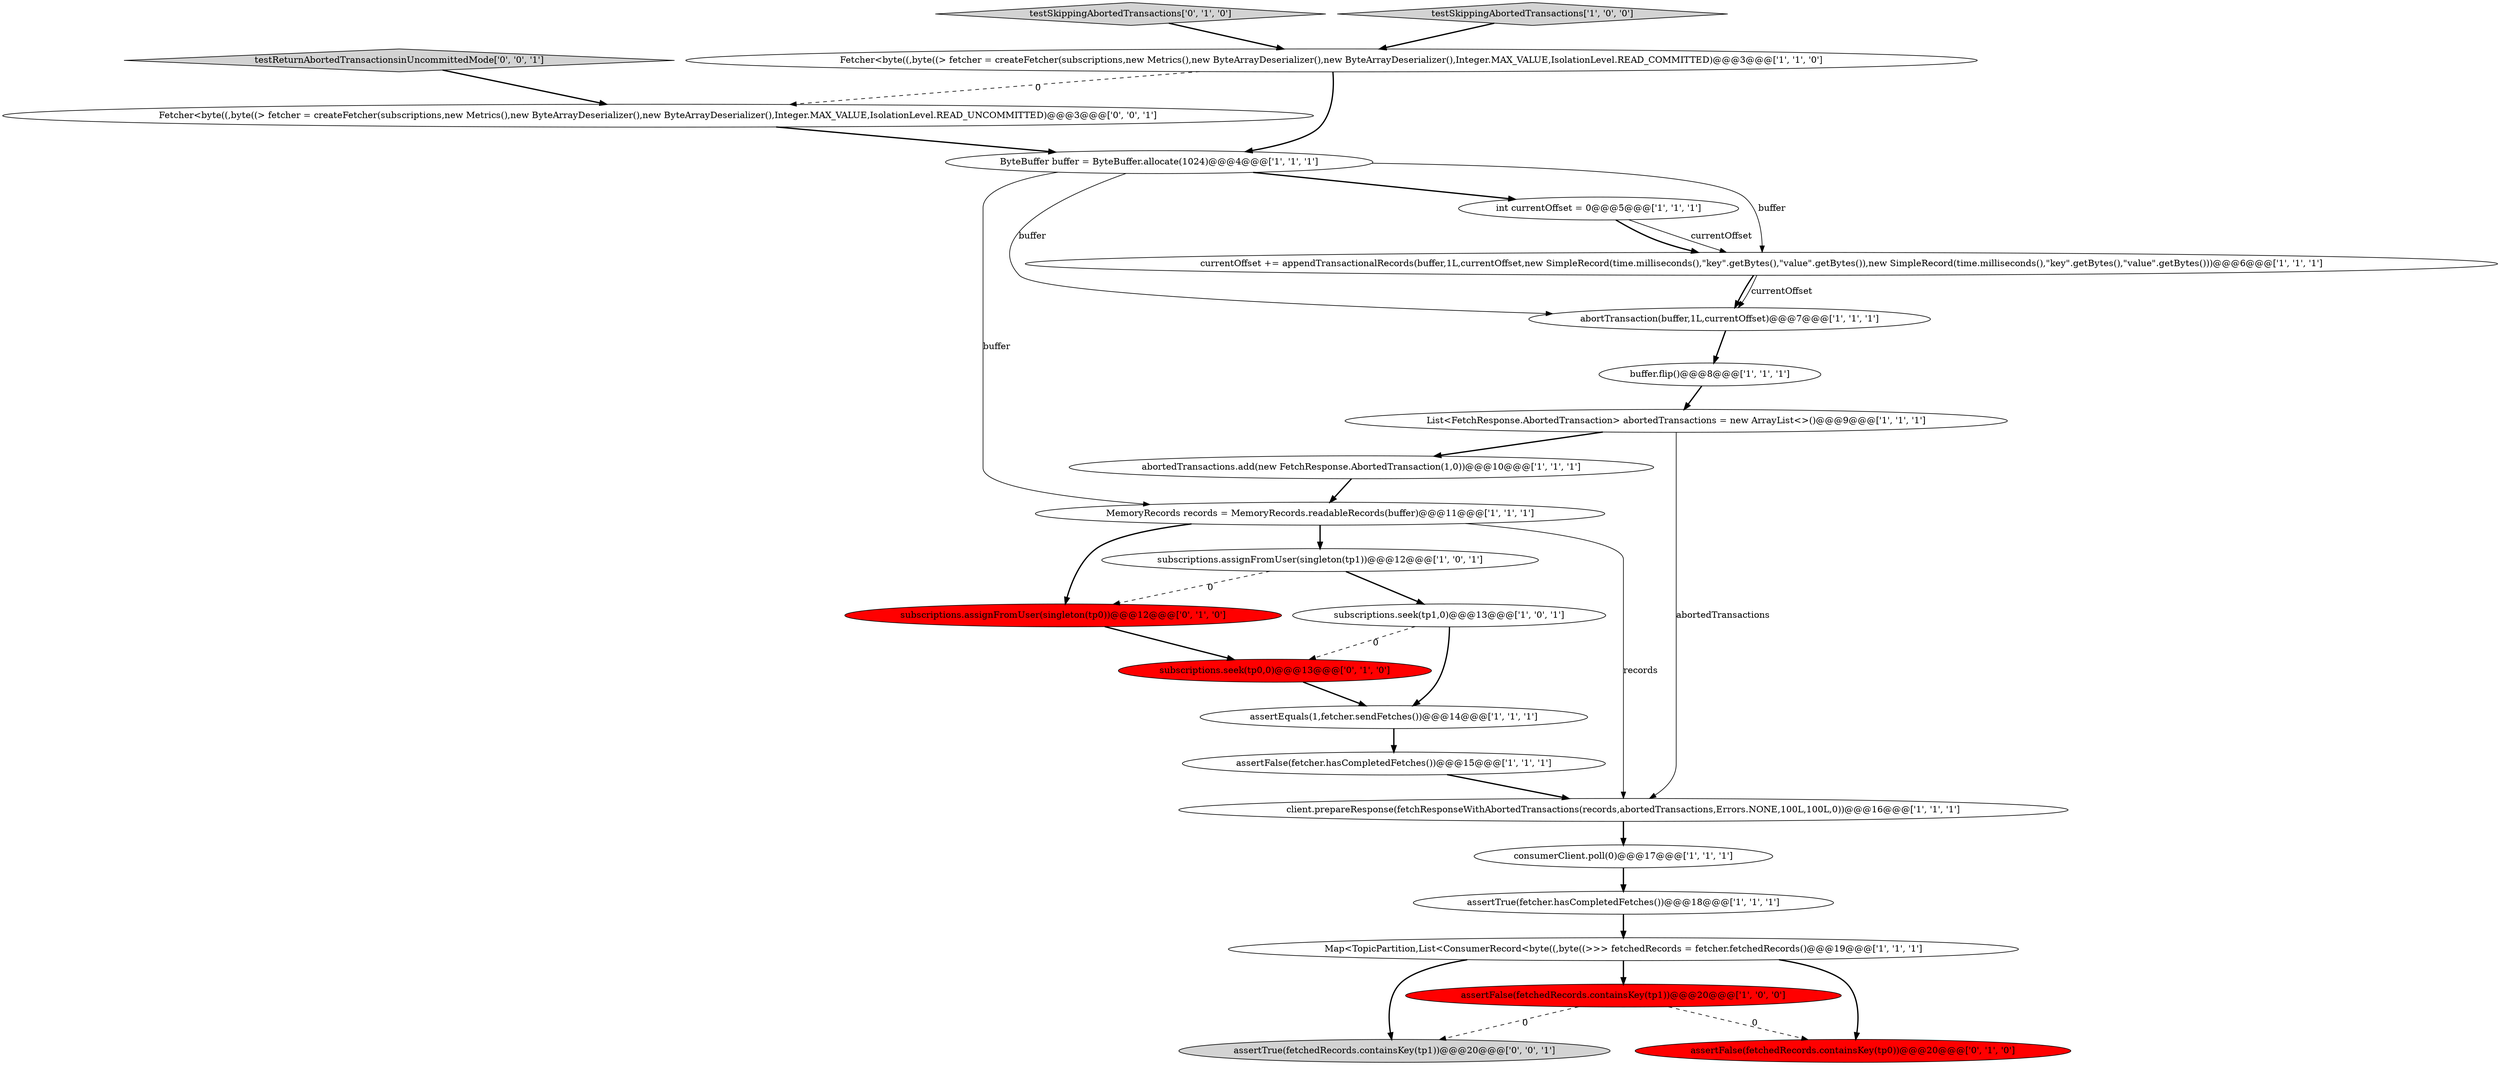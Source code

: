 digraph {
2 [style = filled, label = "assertEquals(1,fetcher.sendFetches())@@@14@@@['1', '1', '1']", fillcolor = white, shape = ellipse image = "AAA0AAABBB1BBB"];
20 [style = filled, label = "subscriptions.seek(tp0,0)@@@13@@@['0', '1', '0']", fillcolor = red, shape = ellipse image = "AAA1AAABBB2BBB"];
19 [style = filled, label = "subscriptions.assignFromUser(singleton(tp0))@@@12@@@['0', '1', '0']", fillcolor = red, shape = ellipse image = "AAA1AAABBB2BBB"];
1 [style = filled, label = "MemoryRecords records = MemoryRecords.readableRecords(buffer)@@@11@@@['1', '1', '1']", fillcolor = white, shape = ellipse image = "AAA0AAABBB1BBB"];
25 [style = filled, label = "assertTrue(fetchedRecords.containsKey(tp1))@@@20@@@['0', '0', '1']", fillcolor = lightgray, shape = ellipse image = "AAA0AAABBB3BBB"];
5 [style = filled, label = "ByteBuffer buffer = ByteBuffer.allocate(1024)@@@4@@@['1', '1', '1']", fillcolor = white, shape = ellipse image = "AAA0AAABBB1BBB"];
8 [style = filled, label = "abortTransaction(buffer,1L,currentOffset)@@@7@@@['1', '1', '1']", fillcolor = white, shape = ellipse image = "AAA0AAABBB1BBB"];
9 [style = filled, label = "Map<TopicPartition,List<ConsumerRecord<byte((,byte((>>> fetchedRecords = fetcher.fetchedRecords()@@@19@@@['1', '1', '1']", fillcolor = white, shape = ellipse image = "AAA0AAABBB1BBB"];
15 [style = filled, label = "Fetcher<byte((,byte((> fetcher = createFetcher(subscriptions,new Metrics(),new ByteArrayDeserializer(),new ByteArrayDeserializer(),Integer.MAX_VALUE,IsolationLevel.READ_COMMITTED)@@@3@@@['1', '1', '0']", fillcolor = white, shape = ellipse image = "AAA0AAABBB1BBB"];
18 [style = filled, label = "subscriptions.assignFromUser(singleton(tp1))@@@12@@@['1', '0', '1']", fillcolor = white, shape = ellipse image = "AAA0AAABBB1BBB"];
4 [style = filled, label = "consumerClient.poll(0)@@@17@@@['1', '1', '1']", fillcolor = white, shape = ellipse image = "AAA0AAABBB1BBB"];
6 [style = filled, label = "List<FetchResponse.AbortedTransaction> abortedTransactions = new ArrayList<>()@@@9@@@['1', '1', '1']", fillcolor = white, shape = ellipse image = "AAA0AAABBB1BBB"];
16 [style = filled, label = "int currentOffset = 0@@@5@@@['1', '1', '1']", fillcolor = white, shape = ellipse image = "AAA0AAABBB1BBB"];
17 [style = filled, label = "assertFalse(fetchedRecords.containsKey(tp1))@@@20@@@['1', '0', '0']", fillcolor = red, shape = ellipse image = "AAA1AAABBB1BBB"];
10 [style = filled, label = "assertTrue(fetcher.hasCompletedFetches())@@@18@@@['1', '1', '1']", fillcolor = white, shape = ellipse image = "AAA0AAABBB1BBB"];
23 [style = filled, label = "testReturnAbortedTransactionsinUncommittedMode['0', '0', '1']", fillcolor = lightgray, shape = diamond image = "AAA0AAABBB3BBB"];
21 [style = filled, label = "testSkippingAbortedTransactions['0', '1', '0']", fillcolor = lightgray, shape = diamond image = "AAA0AAABBB2BBB"];
24 [style = filled, label = "Fetcher<byte((,byte((> fetcher = createFetcher(subscriptions,new Metrics(),new ByteArrayDeserializer(),new ByteArrayDeserializer(),Integer.MAX_VALUE,IsolationLevel.READ_UNCOMMITTED)@@@3@@@['0', '0', '1']", fillcolor = white, shape = ellipse image = "AAA0AAABBB3BBB"];
7 [style = filled, label = "subscriptions.seek(tp1,0)@@@13@@@['1', '0', '1']", fillcolor = white, shape = ellipse image = "AAA0AAABBB1BBB"];
14 [style = filled, label = "assertFalse(fetcher.hasCompletedFetches())@@@15@@@['1', '1', '1']", fillcolor = white, shape = ellipse image = "AAA0AAABBB1BBB"];
0 [style = filled, label = "currentOffset += appendTransactionalRecords(buffer,1L,currentOffset,new SimpleRecord(time.milliseconds(),\"key\".getBytes(),\"value\".getBytes()),new SimpleRecord(time.milliseconds(),\"key\".getBytes(),\"value\".getBytes()))@@@6@@@['1', '1', '1']", fillcolor = white, shape = ellipse image = "AAA0AAABBB1BBB"];
13 [style = filled, label = "abortedTransactions.add(new FetchResponse.AbortedTransaction(1,0))@@@10@@@['1', '1', '1']", fillcolor = white, shape = ellipse image = "AAA0AAABBB1BBB"];
12 [style = filled, label = "testSkippingAbortedTransactions['1', '0', '0']", fillcolor = lightgray, shape = diamond image = "AAA0AAABBB1BBB"];
11 [style = filled, label = "client.prepareResponse(fetchResponseWithAbortedTransactions(records,abortedTransactions,Errors.NONE,100L,100L,0))@@@16@@@['1', '1', '1']", fillcolor = white, shape = ellipse image = "AAA0AAABBB1BBB"];
22 [style = filled, label = "assertFalse(fetchedRecords.containsKey(tp0))@@@20@@@['0', '1', '0']", fillcolor = red, shape = ellipse image = "AAA1AAABBB2BBB"];
3 [style = filled, label = "buffer.flip()@@@8@@@['1', '1', '1']", fillcolor = white, shape = ellipse image = "AAA0AAABBB1BBB"];
9->22 [style = bold, label=""];
4->10 [style = bold, label=""];
16->0 [style = bold, label=""];
5->8 [style = solid, label="buffer"];
5->0 [style = solid, label="buffer"];
5->1 [style = solid, label="buffer"];
19->20 [style = bold, label=""];
21->15 [style = bold, label=""];
11->4 [style = bold, label=""];
8->3 [style = bold, label=""];
12->15 [style = bold, label=""];
15->24 [style = dashed, label="0"];
7->20 [style = dashed, label="0"];
3->6 [style = bold, label=""];
9->17 [style = bold, label=""];
1->18 [style = bold, label=""];
16->0 [style = solid, label="currentOffset"];
18->19 [style = dashed, label="0"];
17->25 [style = dashed, label="0"];
13->1 [style = bold, label=""];
15->5 [style = bold, label=""];
24->5 [style = bold, label=""];
20->2 [style = bold, label=""];
6->11 [style = solid, label="abortedTransactions"];
5->16 [style = bold, label=""];
23->24 [style = bold, label=""];
1->11 [style = solid, label="records"];
7->2 [style = bold, label=""];
6->13 [style = bold, label=""];
9->25 [style = bold, label=""];
2->14 [style = bold, label=""];
0->8 [style = bold, label=""];
10->9 [style = bold, label=""];
18->7 [style = bold, label=""];
1->19 [style = bold, label=""];
14->11 [style = bold, label=""];
0->8 [style = solid, label="currentOffset"];
17->22 [style = dashed, label="0"];
}
